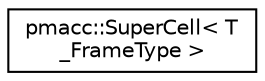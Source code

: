 digraph "Graphical Class Hierarchy"
{
 // LATEX_PDF_SIZE
  edge [fontname="Helvetica",fontsize="10",labelfontname="Helvetica",labelfontsize="10"];
  node [fontname="Helvetica",fontsize="10",shape=record];
  rankdir="LR";
  Node0 [label="pmacc::SuperCell\< T\l_FrameType \>",height=0.2,width=0.4,color="black", fillcolor="white", style="filled",URL="$classpmacc_1_1_super_cell.html",tooltip=" "];
}
